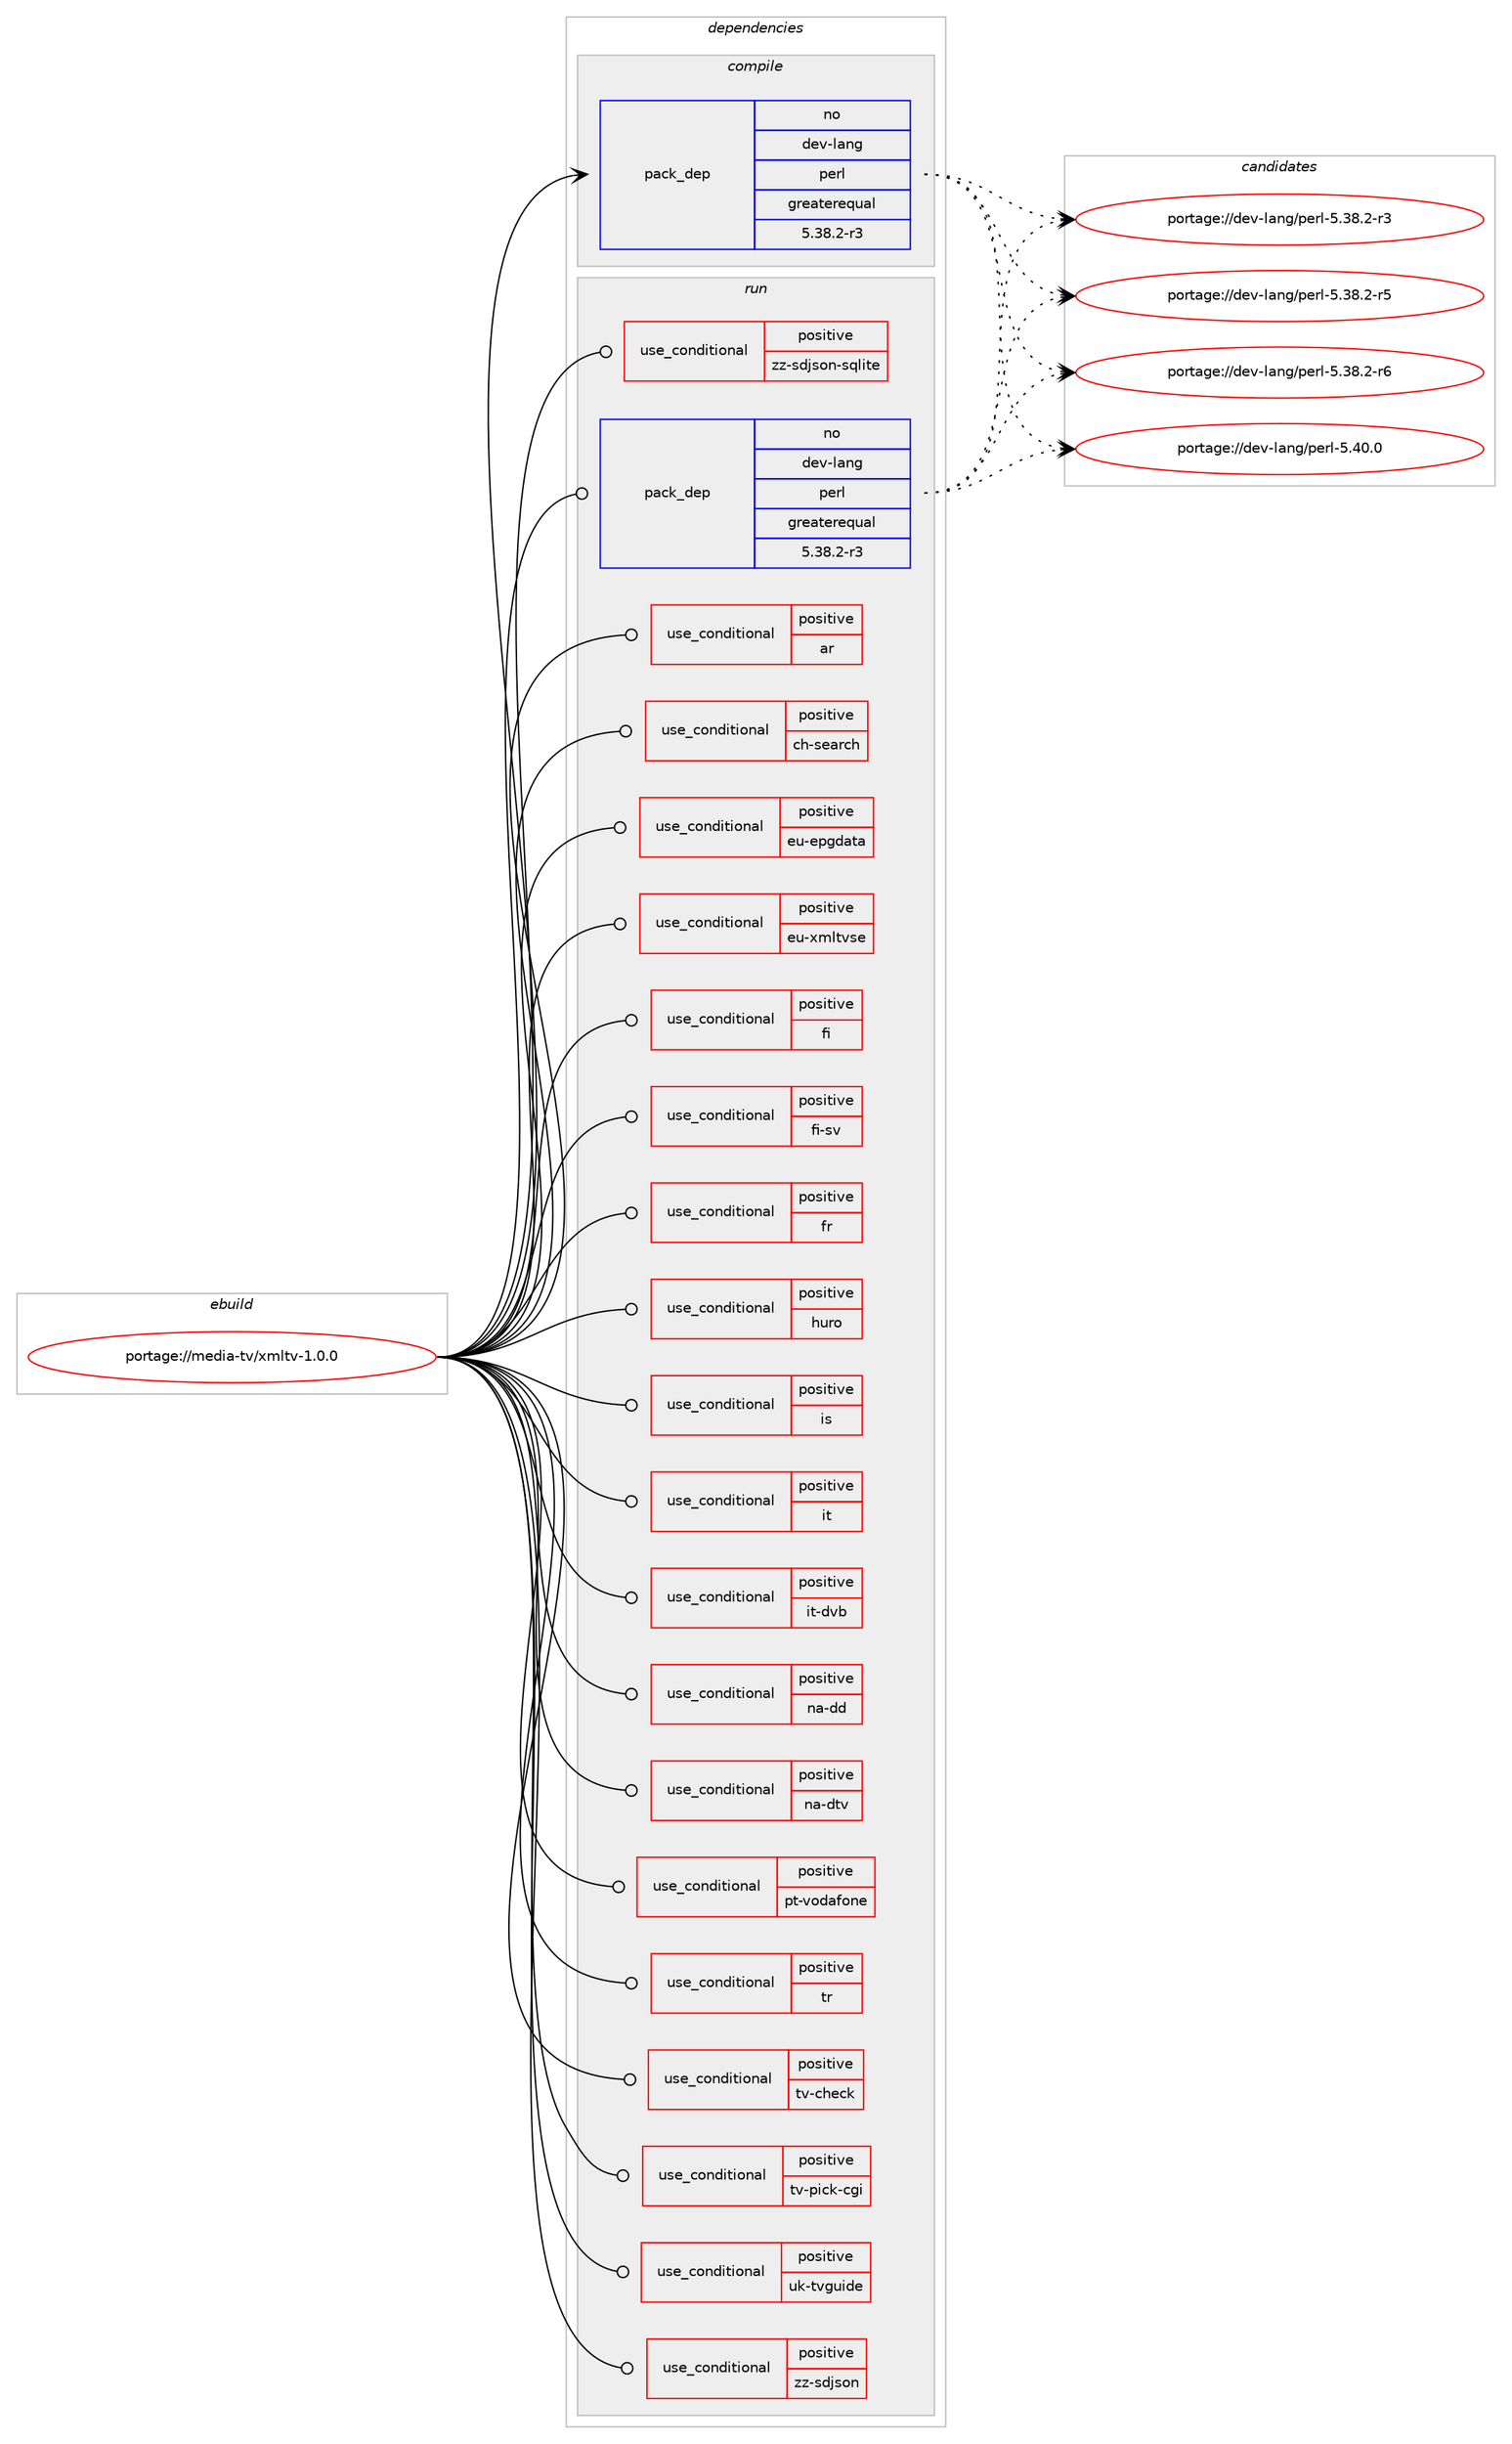 digraph prolog {

# *************
# Graph options
# *************

newrank=true;
concentrate=true;
compound=true;
graph [rankdir=LR,fontname=Helvetica,fontsize=10,ranksep=1.5];#, ranksep=2.5, nodesep=0.2];
edge  [arrowhead=vee];
node  [fontname=Helvetica,fontsize=10];

# **********
# The ebuild
# **********

subgraph cluster_leftcol {
color=gray;
rank=same;
label=<<i>ebuild</i>>;
id [label="portage://media-tv/xmltv-1.0.0", color=red, width=4, href="../media-tv/xmltv-1.0.0.svg"];
}

# ****************
# The dependencies
# ****************

subgraph cluster_midcol {
color=gray;
label=<<i>dependencies</i>>;
subgraph cluster_compile {
fillcolor="#eeeeee";
style=filled;
label=<<i>compile</i>>;
subgraph pack84012 {
dependency167214 [label=<<TABLE BORDER="0" CELLBORDER="1" CELLSPACING="0" CELLPADDING="4" WIDTH="220"><TR><TD ROWSPAN="6" CELLPADDING="30">pack_dep</TD></TR><TR><TD WIDTH="110">no</TD></TR><TR><TD>dev-lang</TD></TR><TR><TD>perl</TD></TR><TR><TD>greaterequal</TD></TR><TR><TD>5.38.2-r3</TD></TR></TABLE>>, shape=none, color=blue];
}
id:e -> dependency167214:w [weight=20,style="solid",arrowhead="vee"];
}
subgraph cluster_compileandrun {
fillcolor="#eeeeee";
style=filled;
label=<<i>compile and run</i>>;
}
subgraph cluster_run {
fillcolor="#eeeeee";
style=filled;
label=<<i>run</i>>;
subgraph cond80747 {
dependency167215 [label=<<TABLE BORDER="0" CELLBORDER="1" CELLSPACING="0" CELLPADDING="4"><TR><TD ROWSPAN="3" CELLPADDING="10">use_conditional</TD></TR><TR><TD>positive</TD></TR><TR><TD>ar</TD></TR></TABLE>>, shape=none, color=red];
# *** BEGIN UNKNOWN DEPENDENCY TYPE (TODO) ***
# dependency167215 -> package_dependency(portage://media-tv/xmltv-1.0.0,run,no,dev-perl,DateTime,none,[,,],[],[])
# *** END UNKNOWN DEPENDENCY TYPE (TODO) ***

# *** BEGIN UNKNOWN DEPENDENCY TYPE (TODO) ***
# dependency167215 -> package_dependency(portage://media-tv/xmltv-1.0.0,run,no,dev-perl,HTML-Parser,none,[,,],[],[])
# *** END UNKNOWN DEPENDENCY TYPE (TODO) ***

# *** BEGIN UNKNOWN DEPENDENCY TYPE (TODO) ***
# dependency167215 -> package_dependency(portage://media-tv/xmltv-1.0.0,run,no,dev-perl,HTML-Tree,none,[,,],[],[])
# *** END UNKNOWN DEPENDENCY TYPE (TODO) ***

# *** BEGIN UNKNOWN DEPENDENCY TYPE (TODO) ***
# dependency167215 -> package_dependency(portage://media-tv/xmltv-1.0.0,run,no,dev-perl,HTTP-Cookies,none,[,,],[],[])
# *** END UNKNOWN DEPENDENCY TYPE (TODO) ***

}
id:e -> dependency167215:w [weight=20,style="solid",arrowhead="odot"];
subgraph cond80748 {
dependency167216 [label=<<TABLE BORDER="0" CELLBORDER="1" CELLSPACING="0" CELLPADDING="4"><TR><TD ROWSPAN="3" CELLPADDING="10">use_conditional</TD></TR><TR><TD>positive</TD></TR><TR><TD>ch-search</TD></TR></TABLE>>, shape=none, color=red];
# *** BEGIN UNKNOWN DEPENDENCY TYPE (TODO) ***
# dependency167216 -> package_dependency(portage://media-tv/xmltv-1.0.0,run,no,dev-perl,HTML-Tree,none,[,,],[],[])
# *** END UNKNOWN DEPENDENCY TYPE (TODO) ***

# *** BEGIN UNKNOWN DEPENDENCY TYPE (TODO) ***
# dependency167216 -> package_dependency(portage://media-tv/xmltv-1.0.0,run,no,dev-perl,HTML-Parser,none,[,,],[],[])
# *** END UNKNOWN DEPENDENCY TYPE (TODO) ***

# *** BEGIN UNKNOWN DEPENDENCY TYPE (TODO) ***
# dependency167216 -> package_dependency(portage://media-tv/xmltv-1.0.0,run,no,dev-perl,HTTP-Cookies,none,[,,],[],[])
# *** END UNKNOWN DEPENDENCY TYPE (TODO) ***

# *** BEGIN UNKNOWN DEPENDENCY TYPE (TODO) ***
# dependency167216 -> package_dependency(portage://media-tv/xmltv-1.0.0,run,no,dev-perl,URI,none,[,,],[],[])
# *** END UNKNOWN DEPENDENCY TYPE (TODO) ***

}
id:e -> dependency167216:w [weight=20,style="solid",arrowhead="odot"];
subgraph cond80749 {
dependency167217 [label=<<TABLE BORDER="0" CELLBORDER="1" CELLSPACING="0" CELLPADDING="4"><TR><TD ROWSPAN="3" CELLPADDING="10">use_conditional</TD></TR><TR><TD>positive</TD></TR><TR><TD>eu-epgdata</TD></TR></TABLE>>, shape=none, color=red];
# *** BEGIN UNKNOWN DEPENDENCY TYPE (TODO) ***
# dependency167217 -> package_dependency(portage://media-tv/xmltv-1.0.0,run,no,dev-perl,Archive-Zip,none,[,,],[],[])
# *** END UNKNOWN DEPENDENCY TYPE (TODO) ***

# *** BEGIN UNKNOWN DEPENDENCY TYPE (TODO) ***
# dependency167217 -> package_dependency(portage://media-tv/xmltv-1.0.0,run,no,dev-perl,DateTime,none,[,,],[],[])
# *** END UNKNOWN DEPENDENCY TYPE (TODO) ***

# *** BEGIN UNKNOWN DEPENDENCY TYPE (TODO) ***
# dependency167217 -> package_dependency(portage://media-tv/xmltv-1.0.0,run,no,dev-perl,DateTime-Format-Strptime,none,[,,],[],[])
# *** END UNKNOWN DEPENDENCY TYPE (TODO) ***

# *** BEGIN UNKNOWN DEPENDENCY TYPE (TODO) ***
# dependency167217 -> package_dependency(portage://media-tv/xmltv-1.0.0,run,no,dev-perl,HTML-Parser,none,[,,],[],[])
# *** END UNKNOWN DEPENDENCY TYPE (TODO) ***

# *** BEGIN UNKNOWN DEPENDENCY TYPE (TODO) ***
# dependency167217 -> package_dependency(portage://media-tv/xmltv-1.0.0,run,no,dev-perl,HTTP-Message,none,[,,],[],[])
# *** END UNKNOWN DEPENDENCY TYPE (TODO) ***

}
id:e -> dependency167217:w [weight=20,style="solid",arrowhead="odot"];
subgraph cond80750 {
dependency167218 [label=<<TABLE BORDER="0" CELLBORDER="1" CELLSPACING="0" CELLPADDING="4"><TR><TD ROWSPAN="3" CELLPADDING="10">use_conditional</TD></TR><TR><TD>positive</TD></TR><TR><TD>eu-xmltvse</TD></TR></TABLE>>, shape=none, color=red];
# *** BEGIN UNKNOWN DEPENDENCY TYPE (TODO) ***
# dependency167218 -> package_dependency(portage://media-tv/xmltv-1.0.0,run,no,dev-perl,HTTP-Cache-Transparent,none,[,,],[],[])
# *** END UNKNOWN DEPENDENCY TYPE (TODO) ***

# *** BEGIN UNKNOWN DEPENDENCY TYPE (TODO) ***
# dependency167218 -> package_dependency(portage://media-tv/xmltv-1.0.0,run,no,dev-perl,IO-stringy,none,[,,],[],[])
# *** END UNKNOWN DEPENDENCY TYPE (TODO) ***

}
id:e -> dependency167218:w [weight=20,style="solid",arrowhead="odot"];
subgraph cond80751 {
dependency167219 [label=<<TABLE BORDER="0" CELLBORDER="1" CELLSPACING="0" CELLPADDING="4"><TR><TD ROWSPAN="3" CELLPADDING="10">use_conditional</TD></TR><TR><TD>positive</TD></TR><TR><TD>fi</TD></TR></TABLE>>, shape=none, color=red];
# *** BEGIN UNKNOWN DEPENDENCY TYPE (TODO) ***
# dependency167219 -> package_dependency(portage://media-tv/xmltv-1.0.0,run,no,dev-perl,HTML-Tree,none,[,,],[],[])
# *** END UNKNOWN DEPENDENCY TYPE (TODO) ***

# *** BEGIN UNKNOWN DEPENDENCY TYPE (TODO) ***
# dependency167219 -> package_dependency(portage://media-tv/xmltv-1.0.0,run,no,dev-perl,LWP-Protocol-https,none,[,,],[],[])
# *** END UNKNOWN DEPENDENCY TYPE (TODO) ***

# *** BEGIN UNKNOWN DEPENDENCY TYPE (TODO) ***
# dependency167219 -> package_dependency(portage://media-tv/xmltv-1.0.0,run,no,dev-perl,URI,none,[,,],[],[])
# *** END UNKNOWN DEPENDENCY TYPE (TODO) ***

}
id:e -> dependency167219:w [weight=20,style="solid",arrowhead="odot"];
subgraph cond80752 {
dependency167220 [label=<<TABLE BORDER="0" CELLBORDER="1" CELLSPACING="0" CELLPADDING="4"><TR><TD ROWSPAN="3" CELLPADDING="10">use_conditional</TD></TR><TR><TD>positive</TD></TR><TR><TD>fi-sv</TD></TR></TABLE>>, shape=none, color=red];
# *** BEGIN UNKNOWN DEPENDENCY TYPE (TODO) ***
# dependency167220 -> package_dependency(portage://media-tv/xmltv-1.0.0,run,no,dev-perl,DateTime,none,[,,],[],[])
# *** END UNKNOWN DEPENDENCY TYPE (TODO) ***

# *** BEGIN UNKNOWN DEPENDENCY TYPE (TODO) ***
# dependency167220 -> package_dependency(portage://media-tv/xmltv-1.0.0,run,no,dev-perl,HTML-Tree,none,[,,],[],[])
# *** END UNKNOWN DEPENDENCY TYPE (TODO) ***

# *** BEGIN UNKNOWN DEPENDENCY TYPE (TODO) ***
# dependency167220 -> package_dependency(portage://media-tv/xmltv-1.0.0,run,no,dev-perl,IO-stringy,none,[,,],[],[])
# *** END UNKNOWN DEPENDENCY TYPE (TODO) ***

}
id:e -> dependency167220:w [weight=20,style="solid",arrowhead="odot"];
subgraph cond80753 {
dependency167221 [label=<<TABLE BORDER="0" CELLBORDER="1" CELLSPACING="0" CELLPADDING="4"><TR><TD ROWSPAN="3" CELLPADDING="10">use_conditional</TD></TR><TR><TD>positive</TD></TR><TR><TD>fr</TD></TR></TABLE>>, shape=none, color=red];
# *** BEGIN UNKNOWN DEPENDENCY TYPE (TODO) ***
# dependency167221 -> package_dependency(portage://media-tv/xmltv-1.0.0,run,no,dev-perl,DateTime,none,[,,],[],[])
# *** END UNKNOWN DEPENDENCY TYPE (TODO) ***

# *** BEGIN UNKNOWN DEPENDENCY TYPE (TODO) ***
# dependency167221 -> package_dependency(portage://media-tv/xmltv-1.0.0,run,no,dev-perl,DateTime-TimeZone,none,[,,],[],[])
# *** END UNKNOWN DEPENDENCY TYPE (TODO) ***

# *** BEGIN UNKNOWN DEPENDENCY TYPE (TODO) ***
# dependency167221 -> package_dependency(portage://media-tv/xmltv-1.0.0,run,no,dev-perl,HTML-Parser,none,[,,],[],[])
# *** END UNKNOWN DEPENDENCY TYPE (TODO) ***

# *** BEGIN UNKNOWN DEPENDENCY TYPE (TODO) ***
# dependency167221 -> package_dependency(portage://media-tv/xmltv-1.0.0,run,no,dev-perl,HTML-Tree,none,[,,],[],[])
# *** END UNKNOWN DEPENDENCY TYPE (TODO) ***

}
id:e -> dependency167221:w [weight=20,style="solid",arrowhead="odot"];
subgraph cond80754 {
dependency167222 [label=<<TABLE BORDER="0" CELLBORDER="1" CELLSPACING="0" CELLPADDING="4"><TR><TD ROWSPAN="3" CELLPADDING="10">use_conditional</TD></TR><TR><TD>positive</TD></TR><TR><TD>huro</TD></TR></TABLE>>, shape=none, color=red];
# *** BEGIN UNKNOWN DEPENDENCY TYPE (TODO) ***
# dependency167222 -> package_dependency(portage://media-tv/xmltv-1.0.0,run,no,dev-perl,HTML-Parser,none,[,,],[],[])
# *** END UNKNOWN DEPENDENCY TYPE (TODO) ***

# *** BEGIN UNKNOWN DEPENDENCY TYPE (TODO) ***
# dependency167222 -> package_dependency(portage://media-tv/xmltv-1.0.0,run,no,dev-perl,HTML-Tree,none,[,,],[],[])
# *** END UNKNOWN DEPENDENCY TYPE (TODO) ***

}
id:e -> dependency167222:w [weight=20,style="solid",arrowhead="odot"];
subgraph cond80755 {
dependency167223 [label=<<TABLE BORDER="0" CELLBORDER="1" CELLSPACING="0" CELLPADDING="4"><TR><TD ROWSPAN="3" CELLPADDING="10">use_conditional</TD></TR><TR><TD>positive</TD></TR><TR><TD>is</TD></TR></TABLE>>, shape=none, color=red];
# *** BEGIN UNKNOWN DEPENDENCY TYPE (TODO) ***
# dependency167223 -> package_dependency(portage://media-tv/xmltv-1.0.0,run,no,dev-perl,HTML-Parser,none,[,,],[],[])
# *** END UNKNOWN DEPENDENCY TYPE (TODO) ***

# *** BEGIN UNKNOWN DEPENDENCY TYPE (TODO) ***
# dependency167223 -> package_dependency(portage://media-tv/xmltv-1.0.0,run,no,dev-perl,HTML-Tree,none,[,,],[],[])
# *** END UNKNOWN DEPENDENCY TYPE (TODO) ***

# *** BEGIN UNKNOWN DEPENDENCY TYPE (TODO) ***
# dependency167223 -> package_dependency(portage://media-tv/xmltv-1.0.0,run,no,dev-perl,URI,none,[,,],[],[])
# *** END UNKNOWN DEPENDENCY TYPE (TODO) ***

# *** BEGIN UNKNOWN DEPENDENCY TYPE (TODO) ***
# dependency167223 -> package_dependency(portage://media-tv/xmltv-1.0.0,run,no,dev-perl,XML-DOM,none,[,,],[],[])
# *** END UNKNOWN DEPENDENCY TYPE (TODO) ***

# *** BEGIN UNKNOWN DEPENDENCY TYPE (TODO) ***
# dependency167223 -> package_dependency(portage://media-tv/xmltv-1.0.0,run,no,dev-perl,XML-LibXSLT,none,[,,],[],[])
# *** END UNKNOWN DEPENDENCY TYPE (TODO) ***

}
id:e -> dependency167223:w [weight=20,style="solid",arrowhead="odot"];
subgraph cond80756 {
dependency167224 [label=<<TABLE BORDER="0" CELLBORDER="1" CELLSPACING="0" CELLPADDING="4"><TR><TD ROWSPAN="3" CELLPADDING="10">use_conditional</TD></TR><TR><TD>positive</TD></TR><TR><TD>it</TD></TR></TABLE>>, shape=none, color=red];
# *** BEGIN UNKNOWN DEPENDENCY TYPE (TODO) ***
# dependency167224 -> package_dependency(portage://media-tv/xmltv-1.0.0,run,no,dev-perl,HTML-Parser,none,[,,],[],[])
# *** END UNKNOWN DEPENDENCY TYPE (TODO) ***

# *** BEGIN UNKNOWN DEPENDENCY TYPE (TODO) ***
# dependency167224 -> package_dependency(portage://media-tv/xmltv-1.0.0,run,no,dev-perl,HTML-Tree,none,[,,],[],[])
# *** END UNKNOWN DEPENDENCY TYPE (TODO) ***

# *** BEGIN UNKNOWN DEPENDENCY TYPE (TODO) ***
# dependency167224 -> package_dependency(portage://media-tv/xmltv-1.0.0,run,no,dev-perl,URI,none,[,,],[],[])
# *** END UNKNOWN DEPENDENCY TYPE (TODO) ***

}
id:e -> dependency167224:w [weight=20,style="solid",arrowhead="odot"];
subgraph cond80757 {
dependency167225 [label=<<TABLE BORDER="0" CELLBORDER="1" CELLSPACING="0" CELLPADDING="4"><TR><TD ROWSPAN="3" CELLPADDING="10">use_conditional</TD></TR><TR><TD>positive</TD></TR><TR><TD>it-dvb</TD></TR></TABLE>>, shape=none, color=red];
# *** BEGIN UNKNOWN DEPENDENCY TYPE (TODO) ***
# dependency167225 -> package_dependency(portage://media-tv/xmltv-1.0.0,run,no,virtual,perl-Data-Dumper,none,[,,],[],[])
# *** END UNKNOWN DEPENDENCY TYPE (TODO) ***

}
id:e -> dependency167225:w [weight=20,style="solid",arrowhead="odot"];
subgraph cond80758 {
dependency167226 [label=<<TABLE BORDER="0" CELLBORDER="1" CELLSPACING="0" CELLPADDING="4"><TR><TD ROWSPAN="3" CELLPADDING="10">use_conditional</TD></TR><TR><TD>positive</TD></TR><TR><TD>na-dd</TD></TR></TABLE>>, shape=none, color=red];
# *** BEGIN UNKNOWN DEPENDENCY TYPE (TODO) ***
# dependency167226 -> package_dependency(portage://media-tv/xmltv-1.0.0,run,no,dev-perl,HTTP-Daemon,none,[,,],[],[])
# *** END UNKNOWN DEPENDENCY TYPE (TODO) ***

# *** BEGIN UNKNOWN DEPENDENCY TYPE (TODO) ***
# dependency167226 -> package_dependency(portage://media-tv/xmltv-1.0.0,run,no,dev-perl,SOAP-Lite,none,[,,],[],[])
# *** END UNKNOWN DEPENDENCY TYPE (TODO) ***

}
id:e -> dependency167226:w [weight=20,style="solid",arrowhead="odot"];
subgraph cond80759 {
dependency167227 [label=<<TABLE BORDER="0" CELLBORDER="1" CELLSPACING="0" CELLPADDING="4"><TR><TD ROWSPAN="3" CELLPADDING="10">use_conditional</TD></TR><TR><TD>positive</TD></TR><TR><TD>na-dtv</TD></TR></TABLE>>, shape=none, color=red];
# *** BEGIN UNKNOWN DEPENDENCY TYPE (TODO) ***
# dependency167227 -> package_dependency(portage://media-tv/xmltv-1.0.0,run,no,dev-perl,DateTime,none,[,,],[],[])
# *** END UNKNOWN DEPENDENCY TYPE (TODO) ***

# *** BEGIN UNKNOWN DEPENDENCY TYPE (TODO) ***
# dependency167227 -> package_dependency(portage://media-tv/xmltv-1.0.0,run,no,dev-perl,HTTP-Cookies,none,[,,],[],[])
# *** END UNKNOWN DEPENDENCY TYPE (TODO) ***

# *** BEGIN UNKNOWN DEPENDENCY TYPE (TODO) ***
# dependency167227 -> package_dependency(portage://media-tv/xmltv-1.0.0,run,no,dev-perl,URI,none,[,,],[],[])
# *** END UNKNOWN DEPENDENCY TYPE (TODO) ***

}
id:e -> dependency167227:w [weight=20,style="solid",arrowhead="odot"];
subgraph cond80760 {
dependency167228 [label=<<TABLE BORDER="0" CELLBORDER="1" CELLSPACING="0" CELLPADDING="4"><TR><TD ROWSPAN="3" CELLPADDING="10">use_conditional</TD></TR><TR><TD>positive</TD></TR><TR><TD>pt-vodafone</TD></TR></TABLE>>, shape=none, color=red];
# *** BEGIN UNKNOWN DEPENDENCY TYPE (TODO) ***
# dependency167228 -> package_dependency(portage://media-tv/xmltv-1.0.0,run,no,dev-perl,DateTime,none,[,,],[],[])
# *** END UNKNOWN DEPENDENCY TYPE (TODO) ***

# *** BEGIN UNKNOWN DEPENDENCY TYPE (TODO) ***
# dependency167228 -> package_dependency(portage://media-tv/xmltv-1.0.0,run,no,dev-perl,URI,none,[,,],[],[])
# *** END UNKNOWN DEPENDENCY TYPE (TODO) ***

}
id:e -> dependency167228:w [weight=20,style="solid",arrowhead="odot"];
subgraph cond80761 {
dependency167229 [label=<<TABLE BORDER="0" CELLBORDER="1" CELLSPACING="0" CELLPADDING="4"><TR><TD ROWSPAN="3" CELLPADDING="10">use_conditional</TD></TR><TR><TD>positive</TD></TR><TR><TD>tr</TD></TR></TABLE>>, shape=none, color=red];
# *** BEGIN UNKNOWN DEPENDENCY TYPE (TODO) ***
# dependency167229 -> package_dependency(portage://media-tv/xmltv-1.0.0,run,no,dev-perl,DateTime,none,[,,],[],[])
# *** END UNKNOWN DEPENDENCY TYPE (TODO) ***

# *** BEGIN UNKNOWN DEPENDENCY TYPE (TODO) ***
# dependency167229 -> package_dependency(portage://media-tv/xmltv-1.0.0,run,no,dev-perl,HTTP-Cache-Transparent,none,[,,],[],[])
# *** END UNKNOWN DEPENDENCY TYPE (TODO) ***

# *** BEGIN UNKNOWN DEPENDENCY TYPE (TODO) ***
# dependency167229 -> package_dependency(portage://media-tv/xmltv-1.0.0,run,no,dev-perl,HTTP-Cookies,none,[,,],[],[])
# *** END UNKNOWN DEPENDENCY TYPE (TODO) ***

# *** BEGIN UNKNOWN DEPENDENCY TYPE (TODO) ***
# dependency167229 -> package_dependency(portage://media-tv/xmltv-1.0.0,run,no,dev-perl,URI,none,[,,],[],[])
# *** END UNKNOWN DEPENDENCY TYPE (TODO) ***

}
id:e -> dependency167229:w [weight=20,style="solid",arrowhead="odot"];
subgraph cond80762 {
dependency167230 [label=<<TABLE BORDER="0" CELLBORDER="1" CELLSPACING="0" CELLPADDING="4"><TR><TD ROWSPAN="3" CELLPADDING="10">use_conditional</TD></TR><TR><TD>positive</TD></TR><TR><TD>tv-check</TD></TR></TABLE>>, shape=none, color=red];
# *** BEGIN UNKNOWN DEPENDENCY TYPE (TODO) ***
# dependency167230 -> package_dependency(portage://media-tv/xmltv-1.0.0,run,no,dev-perl,Tk,none,[,,],[],[])
# *** END UNKNOWN DEPENDENCY TYPE (TODO) ***

# *** BEGIN UNKNOWN DEPENDENCY TYPE (TODO) ***
# dependency167230 -> package_dependency(portage://media-tv/xmltv-1.0.0,run,no,dev-perl,Tk-TableMatrix,none,[,,],[],[])
# *** END UNKNOWN DEPENDENCY TYPE (TODO) ***

}
id:e -> dependency167230:w [weight=20,style="solid",arrowhead="odot"];
subgraph cond80763 {
dependency167231 [label=<<TABLE BORDER="0" CELLBORDER="1" CELLSPACING="0" CELLPADDING="4"><TR><TD ROWSPAN="3" CELLPADDING="10">use_conditional</TD></TR><TR><TD>positive</TD></TR><TR><TD>tv-pick-cgi</TD></TR></TABLE>>, shape=none, color=red];
# *** BEGIN UNKNOWN DEPENDENCY TYPE (TODO) ***
# dependency167231 -> package_dependency(portage://media-tv/xmltv-1.0.0,run,no,dev-perl,CGI,none,[,,],[],[])
# *** END UNKNOWN DEPENDENCY TYPE (TODO) ***

}
id:e -> dependency167231:w [weight=20,style="solid",arrowhead="odot"];
subgraph cond80764 {
dependency167232 [label=<<TABLE BORDER="0" CELLBORDER="1" CELLSPACING="0" CELLPADDING="4"><TR><TD ROWSPAN="3" CELLPADDING="10">use_conditional</TD></TR><TR><TD>positive</TD></TR><TR><TD>uk-tvguide</TD></TR></TABLE>>, shape=none, color=red];
# *** BEGIN UNKNOWN DEPENDENCY TYPE (TODO) ***
# dependency167232 -> package_dependency(portage://media-tv/xmltv-1.0.0,run,no,dev-perl,DateTime,none,[,,],[],[])
# *** END UNKNOWN DEPENDENCY TYPE (TODO) ***

# *** BEGIN UNKNOWN DEPENDENCY TYPE (TODO) ***
# dependency167232 -> package_dependency(portage://media-tv/xmltv-1.0.0,run,no,dev-perl,HTML-Tree,none,[,,],[],[])
# *** END UNKNOWN DEPENDENCY TYPE (TODO) ***

# *** BEGIN UNKNOWN DEPENDENCY TYPE (TODO) ***
# dependency167232 -> package_dependency(portage://media-tv/xmltv-1.0.0,run,no,dev-perl,HTTP-Cache-Transparent,none,[,,],[],[])
# *** END UNKNOWN DEPENDENCY TYPE (TODO) ***

# *** BEGIN UNKNOWN DEPENDENCY TYPE (TODO) ***
# dependency167232 -> package_dependency(portage://media-tv/xmltv-1.0.0,run,no,dev-perl,HTTP-Cookies,none,[,,],[],[])
# *** END UNKNOWN DEPENDENCY TYPE (TODO) ***

# *** BEGIN UNKNOWN DEPENDENCY TYPE (TODO) ***
# dependency167232 -> package_dependency(portage://media-tv/xmltv-1.0.0,run,no,dev-perl,URI,none,[,,],[],[])
# *** END UNKNOWN DEPENDENCY TYPE (TODO) ***

}
id:e -> dependency167232:w [weight=20,style="solid",arrowhead="odot"];
subgraph cond80765 {
dependency167233 [label=<<TABLE BORDER="0" CELLBORDER="1" CELLSPACING="0" CELLPADDING="4"><TR><TD ROWSPAN="3" CELLPADDING="10">use_conditional</TD></TR><TR><TD>positive</TD></TR><TR><TD>zz-sdjson</TD></TR></TABLE>>, shape=none, color=red];
# *** BEGIN UNKNOWN DEPENDENCY TYPE (TODO) ***
# dependency167233 -> package_dependency(portage://media-tv/xmltv-1.0.0,run,no,dev-lang,perl,none,[,,],[],[])
# *** END UNKNOWN DEPENDENCY TYPE (TODO) ***

# *** BEGIN UNKNOWN DEPENDENCY TYPE (TODO) ***
# dependency167233 -> package_dependency(portage://media-tv/xmltv-1.0.0,run,no,dev-perl,DateTime,none,[,,],[],[])
# *** END UNKNOWN DEPENDENCY TYPE (TODO) ***

# *** BEGIN UNKNOWN DEPENDENCY TYPE (TODO) ***
# dependency167233 -> package_dependency(portage://media-tv/xmltv-1.0.0,run,no,virtual,perl-Digest-SHA,none,[,,],[],[])
# *** END UNKNOWN DEPENDENCY TYPE (TODO) ***

# *** BEGIN UNKNOWN DEPENDENCY TYPE (TODO) ***
# dependency167233 -> package_dependency(portage://media-tv/xmltv-1.0.0,run,no,dev-perl,HTTP-Message,none,[,,],[],[])
# *** END UNKNOWN DEPENDENCY TYPE (TODO) ***

# *** BEGIN UNKNOWN DEPENDENCY TYPE (TODO) ***
# dependency167233 -> package_dependency(portage://media-tv/xmltv-1.0.0,run,no,dev-perl,LWP-Protocol-https,none,[,,],[],[])
# *** END UNKNOWN DEPENDENCY TYPE (TODO) ***

# *** BEGIN UNKNOWN DEPENDENCY TYPE (TODO) ***
# dependency167233 -> package_dependency(portage://media-tv/xmltv-1.0.0,run,no,dev-perl,Try-Tiny,none,[,,],[],[])
# *** END UNKNOWN DEPENDENCY TYPE (TODO) ***

}
id:e -> dependency167233:w [weight=20,style="solid",arrowhead="odot"];
subgraph cond80766 {
dependency167234 [label=<<TABLE BORDER="0" CELLBORDER="1" CELLSPACING="0" CELLPADDING="4"><TR><TD ROWSPAN="3" CELLPADDING="10">use_conditional</TD></TR><TR><TD>positive</TD></TR><TR><TD>zz-sdjson-sqlite</TD></TR></TABLE>>, shape=none, color=red];
# *** BEGIN UNKNOWN DEPENDENCY TYPE (TODO) ***
# dependency167234 -> package_dependency(portage://media-tv/xmltv-1.0.0,run,no,dev-lang,perl,none,[,,],[],[])
# *** END UNKNOWN DEPENDENCY TYPE (TODO) ***

# *** BEGIN UNKNOWN DEPENDENCY TYPE (TODO) ***
# dependency167234 -> package_dependency(portage://media-tv/xmltv-1.0.0,run,no,dev-perl,DateTime,none,[,,],[],[])
# *** END UNKNOWN DEPENDENCY TYPE (TODO) ***

# *** BEGIN UNKNOWN DEPENDENCY TYPE (TODO) ***
# dependency167234 -> package_dependency(portage://media-tv/xmltv-1.0.0,run,no,dev-perl,DateTime-Format-ISO8601,none,[,,],[],[])
# *** END UNKNOWN DEPENDENCY TYPE (TODO) ***

# *** BEGIN UNKNOWN DEPENDENCY TYPE (TODO) ***
# dependency167234 -> package_dependency(portage://media-tv/xmltv-1.0.0,run,no,dev-perl,DateTime-Format-SQLite,none,[,,],[],[])
# *** END UNKNOWN DEPENDENCY TYPE (TODO) ***

# *** BEGIN UNKNOWN DEPENDENCY TYPE (TODO) ***
# dependency167234 -> package_dependency(portage://media-tv/xmltv-1.0.0,run,no,dev-perl,DateTime-TimeZone,none,[,,],[],[])
# *** END UNKNOWN DEPENDENCY TYPE (TODO) ***

# *** BEGIN UNKNOWN DEPENDENCY TYPE (TODO) ***
# dependency167234 -> package_dependency(portage://media-tv/xmltv-1.0.0,run,no,dev-perl,DBD-SQLite,none,[,,],[],[])
# *** END UNKNOWN DEPENDENCY TYPE (TODO) ***

# *** BEGIN UNKNOWN DEPENDENCY TYPE (TODO) ***
# dependency167234 -> package_dependency(portage://media-tv/xmltv-1.0.0,run,no,dev-perl,DBI,none,[,,],[],[])
# *** END UNKNOWN DEPENDENCY TYPE (TODO) ***

# *** BEGIN UNKNOWN DEPENDENCY TYPE (TODO) ***
# dependency167234 -> package_dependency(portage://media-tv/xmltv-1.0.0,run,no,virtual,perl-Digest-SHA,none,[,,],[],[])
# *** END UNKNOWN DEPENDENCY TYPE (TODO) ***

# *** BEGIN UNKNOWN DEPENDENCY TYPE (TODO) ***
# dependency167234 -> package_dependency(portage://media-tv/xmltv-1.0.0,run,no,dev-perl,File-HomeDir,none,[,,],[],[])
# *** END UNKNOWN DEPENDENCY TYPE (TODO) ***

# *** BEGIN UNKNOWN DEPENDENCY TYPE (TODO) ***
# dependency167234 -> package_dependency(portage://media-tv/xmltv-1.0.0,run,no,dev-perl,File-Which,none,[,,],[],[])
# *** END UNKNOWN DEPENDENCY TYPE (TODO) ***

# *** BEGIN UNKNOWN DEPENDENCY TYPE (TODO) ***
# dependency167234 -> package_dependency(portage://media-tv/xmltv-1.0.0,run,no,dev-perl,List-MoreUtils,none,[,,],[],[])
# *** END UNKNOWN DEPENDENCY TYPE (TODO) ***

# *** BEGIN UNKNOWN DEPENDENCY TYPE (TODO) ***
# dependency167234 -> package_dependency(portage://media-tv/xmltv-1.0.0,run,no,dev-perl,LWP-UserAgent-Determined,none,[,,],[],[])
# *** END UNKNOWN DEPENDENCY TYPE (TODO) ***

}
id:e -> dependency167234:w [weight=20,style="solid",arrowhead="odot"];
subgraph pack84013 {
dependency167235 [label=<<TABLE BORDER="0" CELLBORDER="1" CELLSPACING="0" CELLPADDING="4" WIDTH="220"><TR><TD ROWSPAN="6" CELLPADDING="30">pack_dep</TD></TR><TR><TD WIDTH="110">no</TD></TR><TR><TD>dev-lang</TD></TR><TR><TD>perl</TD></TR><TR><TD>greaterequal</TD></TR><TR><TD>5.38.2-r3</TD></TR></TABLE>>, shape=none, color=blue];
}
id:e -> dependency167235:w [weight=20,style="solid",arrowhead="odot"];
# *** BEGIN UNKNOWN DEPENDENCY TYPE (TODO) ***
# id -> package_dependency(portage://media-tv/xmltv-1.0.0,run,no,dev-lang,perl,none,[,,],any_same_slot,[])
# *** END UNKNOWN DEPENDENCY TYPE (TODO) ***

# *** BEGIN UNKNOWN DEPENDENCY TYPE (TODO) ***
# id -> package_dependency(portage://media-tv/xmltv-1.0.0,run,no,dev-perl,Date-Manip,none,[,,],[],[])
# *** END UNKNOWN DEPENDENCY TYPE (TODO) ***

# *** BEGIN UNKNOWN DEPENDENCY TYPE (TODO) ***
# id -> package_dependency(portage://media-tv/xmltv-1.0.0,run,no,dev-perl,File-Slurp,none,[,,],[],[])
# *** END UNKNOWN DEPENDENCY TYPE (TODO) ***

# *** BEGIN UNKNOWN DEPENDENCY TYPE (TODO) ***
# id -> package_dependency(portage://media-tv/xmltv-1.0.0,run,no,dev-perl,JSON,none,[,,],[],[])
# *** END UNKNOWN DEPENDENCY TYPE (TODO) ***

# *** BEGIN UNKNOWN DEPENDENCY TYPE (TODO) ***
# id -> package_dependency(portage://media-tv/xmltv-1.0.0,run,no,dev-perl,LWP-Online,none,[,,],[],[])
# *** END UNKNOWN DEPENDENCY TYPE (TODO) ***

# *** BEGIN UNKNOWN DEPENDENCY TYPE (TODO) ***
# id -> package_dependency(portage://media-tv/xmltv-1.0.0,run,no,dev-perl,Lingua-Preferred,none,[,,],[],[])
# *** END UNKNOWN DEPENDENCY TYPE (TODO) ***

# *** BEGIN UNKNOWN DEPENDENCY TYPE (TODO) ***
# id -> package_dependency(portage://media-tv/xmltv-1.0.0,run,no,dev-perl,PerlIO-gzip,none,[,,],[],[])
# *** END UNKNOWN DEPENDENCY TYPE (TODO) ***

# *** BEGIN UNKNOWN DEPENDENCY TYPE (TODO) ***
# id -> package_dependency(portage://media-tv/xmltv-1.0.0,run,no,dev-perl,Term-ProgressBar,none,[,,],[],[])
# *** END UNKNOWN DEPENDENCY TYPE (TODO) ***

# *** BEGIN UNKNOWN DEPENDENCY TYPE (TODO) ***
# id -> package_dependency(portage://media-tv/xmltv-1.0.0,run,no,dev-perl,TermReadKey,none,[,,],[],[])
# *** END UNKNOWN DEPENDENCY TYPE (TODO) ***

# *** BEGIN UNKNOWN DEPENDENCY TYPE (TODO) ***
# id -> package_dependency(portage://media-tv/xmltv-1.0.0,run,no,dev-perl,Unicode-String,none,[,,],[],[])
# *** END UNKNOWN DEPENDENCY TYPE (TODO) ***

# *** BEGIN UNKNOWN DEPENDENCY TYPE (TODO) ***
# id -> package_dependency(portage://media-tv/xmltv-1.0.0,run,no,dev-perl,XML-LibXML,none,[,,],[],[])
# *** END UNKNOWN DEPENDENCY TYPE (TODO) ***

# *** BEGIN UNKNOWN DEPENDENCY TYPE (TODO) ***
# id -> package_dependency(portage://media-tv/xmltv-1.0.0,run,no,dev-perl,XML-Parser,none,[,,],[],[])
# *** END UNKNOWN DEPENDENCY TYPE (TODO) ***

# *** BEGIN UNKNOWN DEPENDENCY TYPE (TODO) ***
# id -> package_dependency(portage://media-tv/xmltv-1.0.0,run,no,dev-perl,XML-TreePP,none,[,,],[],[])
# *** END UNKNOWN DEPENDENCY TYPE (TODO) ***

# *** BEGIN UNKNOWN DEPENDENCY TYPE (TODO) ***
# id -> package_dependency(portage://media-tv/xmltv-1.0.0,run,no,dev-perl,XML-Twig,none,[,,],[],[])
# *** END UNKNOWN DEPENDENCY TYPE (TODO) ***

# *** BEGIN UNKNOWN DEPENDENCY TYPE (TODO) ***
# id -> package_dependency(portage://media-tv/xmltv-1.0.0,run,no,dev-perl,XML-Writer,none,[,,],[],[])
# *** END UNKNOWN DEPENDENCY TYPE (TODO) ***

# *** BEGIN UNKNOWN DEPENDENCY TYPE (TODO) ***
# id -> package_dependency(portage://media-tv/xmltv-1.0.0,run,no,virtual,perl-IO-Compress,none,[,,],[],[])
# *** END UNKNOWN DEPENDENCY TYPE (TODO) ***

# *** BEGIN UNKNOWN DEPENDENCY TYPE (TODO) ***
# id -> package_dependency(portage://media-tv/xmltv-1.0.0,run,no,virtual,perl-Memoize,none,[,,],[],[])
# *** END UNKNOWN DEPENDENCY TYPE (TODO) ***

# *** BEGIN UNKNOWN DEPENDENCY TYPE (TODO) ***
# id -> package_dependency(portage://media-tv/xmltv-1.0.0,run,no,virtual,perl-Storable,none,[,,],[],[])
# *** END UNKNOWN DEPENDENCY TYPE (TODO) ***

}
}

# **************
# The candidates
# **************

subgraph cluster_choices {
rank=same;
color=gray;
label=<<i>candidates</i>>;

subgraph choice84012 {
color=black;
nodesep=1;
choice100101118451089711010347112101114108455346515646504511451 [label="portage://dev-lang/perl-5.38.2-r3", color=red, width=4,href="../dev-lang/perl-5.38.2-r3.svg"];
choice100101118451089711010347112101114108455346515646504511453 [label="portage://dev-lang/perl-5.38.2-r5", color=red, width=4,href="../dev-lang/perl-5.38.2-r5.svg"];
choice100101118451089711010347112101114108455346515646504511454 [label="portage://dev-lang/perl-5.38.2-r6", color=red, width=4,href="../dev-lang/perl-5.38.2-r6.svg"];
choice10010111845108971101034711210111410845534652484648 [label="portage://dev-lang/perl-5.40.0", color=red, width=4,href="../dev-lang/perl-5.40.0.svg"];
dependency167214:e -> choice100101118451089711010347112101114108455346515646504511451:w [style=dotted,weight="100"];
dependency167214:e -> choice100101118451089711010347112101114108455346515646504511453:w [style=dotted,weight="100"];
dependency167214:e -> choice100101118451089711010347112101114108455346515646504511454:w [style=dotted,weight="100"];
dependency167214:e -> choice10010111845108971101034711210111410845534652484648:w [style=dotted,weight="100"];
}
subgraph choice84013 {
color=black;
nodesep=1;
choice100101118451089711010347112101114108455346515646504511451 [label="portage://dev-lang/perl-5.38.2-r3", color=red, width=4,href="../dev-lang/perl-5.38.2-r3.svg"];
choice100101118451089711010347112101114108455346515646504511453 [label="portage://dev-lang/perl-5.38.2-r5", color=red, width=4,href="../dev-lang/perl-5.38.2-r5.svg"];
choice100101118451089711010347112101114108455346515646504511454 [label="portage://dev-lang/perl-5.38.2-r6", color=red, width=4,href="../dev-lang/perl-5.38.2-r6.svg"];
choice10010111845108971101034711210111410845534652484648 [label="portage://dev-lang/perl-5.40.0", color=red, width=4,href="../dev-lang/perl-5.40.0.svg"];
dependency167235:e -> choice100101118451089711010347112101114108455346515646504511451:w [style=dotted,weight="100"];
dependency167235:e -> choice100101118451089711010347112101114108455346515646504511453:w [style=dotted,weight="100"];
dependency167235:e -> choice100101118451089711010347112101114108455346515646504511454:w [style=dotted,weight="100"];
dependency167235:e -> choice10010111845108971101034711210111410845534652484648:w [style=dotted,weight="100"];
}
}

}
